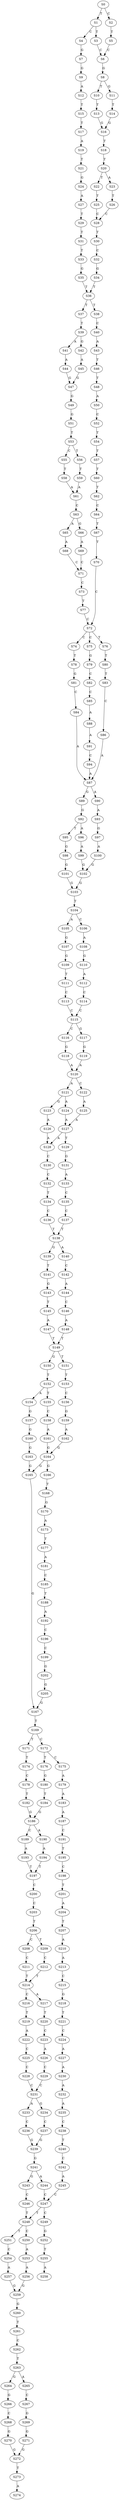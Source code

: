 strict digraph  {
	S0 -> S1 [ label = T ];
	S0 -> S2 [ label = C ];
	S1 -> S3 [ label = T ];
	S1 -> S4 [ label = C ];
	S2 -> S5 [ label = T ];
	S3 -> S6 [ label = C ];
	S4 -> S7 [ label = G ];
	S5 -> S6 [ label = C ];
	S6 -> S8 [ label = G ];
	S7 -> S9 [ label = G ];
	S8 -> S10 [ label = T ];
	S8 -> S11 [ label = G ];
	S9 -> S12 [ label = A ];
	S10 -> S13 [ label = T ];
	S11 -> S14 [ label = T ];
	S12 -> S15 [ label = T ];
	S13 -> S16 [ label = G ];
	S14 -> S16 [ label = G ];
	S15 -> S17 [ label = T ];
	S16 -> S18 [ label = T ];
	S17 -> S19 [ label = A ];
	S18 -> S20 [ label = T ];
	S19 -> S21 [ label = T ];
	S20 -> S22 [ label = T ];
	S20 -> S23 [ label = A ];
	S21 -> S24 [ label = G ];
	S22 -> S25 [ label = T ];
	S23 -> S26 [ label = T ];
	S24 -> S27 [ label = A ];
	S25 -> S28 [ label = C ];
	S26 -> S28 [ label = C ];
	S27 -> S29 [ label = T ];
	S28 -> S30 [ label = T ];
	S29 -> S31 [ label = T ];
	S30 -> S32 [ label = C ];
	S31 -> S33 [ label = T ];
	S32 -> S34 [ label = G ];
	S33 -> S35 [ label = G ];
	S34 -> S36 [ label = T ];
	S35 -> S36 [ label = T ];
	S36 -> S37 [ label = T ];
	S36 -> S38 [ label = T ];
	S37 -> S39 [ label = T ];
	S38 -> S40 [ label = C ];
	S39 -> S41 [ label = A ];
	S39 -> S42 [ label = G ];
	S40 -> S43 [ label = A ];
	S41 -> S44 [ label = A ];
	S42 -> S45 [ label = A ];
	S43 -> S46 [ label = T ];
	S44 -> S47 [ label = G ];
	S45 -> S47 [ label = G ];
	S46 -> S48 [ label = T ];
	S47 -> S49 [ label = G ];
	S48 -> S50 [ label = A ];
	S49 -> S51 [ label = G ];
	S50 -> S52 [ label = C ];
	S51 -> S53 [ label = T ];
	S52 -> S54 [ label = T ];
	S53 -> S55 [ label = C ];
	S53 -> S56 [ label = T ];
	S54 -> S57 [ label = T ];
	S55 -> S58 [ label = T ];
	S56 -> S59 [ label = T ];
	S57 -> S60 [ label = T ];
	S58 -> S61 [ label = A ];
	S59 -> S61 [ label = A ];
	S60 -> S62 [ label = T ];
	S61 -> S63 [ label = C ];
	S62 -> S64 [ label = C ];
	S63 -> S65 [ label = A ];
	S63 -> S66 [ label = G ];
	S64 -> S67 [ label = T ];
	S65 -> S68 [ label = A ];
	S66 -> S69 [ label = A ];
	S67 -> S70 [ label = T ];
	S68 -> S71 [ label = C ];
	S69 -> S71 [ label = C ];
	S70 -> S72 [ label = C ];
	S71 -> S73 [ label = C ];
	S72 -> S74 [ label = C ];
	S72 -> S75 [ label = C ];
	S72 -> S76 [ label = T ];
	S73 -> S77 [ label = T ];
	S74 -> S78 [ label = T ];
	S75 -> S79 [ label = G ];
	S76 -> S80 [ label = T ];
	S77 -> S72 [ label = C ];
	S78 -> S81 [ label = G ];
	S79 -> S82 [ label = C ];
	S80 -> S83 [ label = T ];
	S81 -> S84 [ label = C ];
	S82 -> S85 [ label = C ];
	S83 -> S86 [ label = C ];
	S84 -> S87 [ label = A ];
	S85 -> S88 [ label = A ];
	S86 -> S87 [ label = A ];
	S87 -> S89 [ label = G ];
	S87 -> S90 [ label = A ];
	S88 -> S91 [ label = A ];
	S89 -> S92 [ label = G ];
	S90 -> S93 [ label = A ];
	S91 -> S94 [ label = C ];
	S92 -> S95 [ label = T ];
	S92 -> S96 [ label = A ];
	S93 -> S97 [ label = G ];
	S94 -> S87 [ label = A ];
	S95 -> S98 [ label = G ];
	S96 -> S99 [ label = A ];
	S97 -> S100 [ label = A ];
	S98 -> S101 [ label = G ];
	S99 -> S102 [ label = G ];
	S100 -> S102 [ label = G ];
	S101 -> S103 [ label = G ];
	S102 -> S103 [ label = G ];
	S103 -> S104 [ label = T ];
	S104 -> S105 [ label = A ];
	S104 -> S106 [ label = C ];
	S105 -> S107 [ label = G ];
	S106 -> S108 [ label = A ];
	S107 -> S109 [ label = G ];
	S108 -> S110 [ label = G ];
	S109 -> S111 [ label = T ];
	S110 -> S112 [ label = A ];
	S111 -> S113 [ label = C ];
	S112 -> S114 [ label = C ];
	S113 -> S115 [ label = C ];
	S114 -> S115 [ label = C ];
	S115 -> S116 [ label = C ];
	S115 -> S117 [ label = G ];
	S116 -> S118 [ label = G ];
	S117 -> S119 [ label = G ];
	S118 -> S120 [ label = A ];
	S119 -> S120 [ label = A ];
	S120 -> S121 [ label = A ];
	S120 -> S122 [ label = C ];
	S121 -> S123 [ label = G ];
	S121 -> S124 [ label = A ];
	S122 -> S125 [ label = A ];
	S123 -> S126 [ label = A ];
	S124 -> S127 [ label = A ];
	S125 -> S127 [ label = A ];
	S126 -> S128 [ label = A ];
	S127 -> S129 [ label = T ];
	S127 -> S128 [ label = A ];
	S128 -> S130 [ label = C ];
	S129 -> S131 [ label = G ];
	S130 -> S132 [ label = C ];
	S131 -> S133 [ label = A ];
	S132 -> S134 [ label = T ];
	S133 -> S135 [ label = C ];
	S134 -> S136 [ label = C ];
	S135 -> S137 [ label = C ];
	S136 -> S138 [ label = T ];
	S137 -> S138 [ label = T ];
	S138 -> S139 [ label = G ];
	S138 -> S140 [ label = A ];
	S139 -> S141 [ label = T ];
	S140 -> S142 [ label = C ];
	S141 -> S143 [ label = G ];
	S142 -> S144 [ label = A ];
	S143 -> S145 [ label = T ];
	S144 -> S146 [ label = C ];
	S145 -> S147 [ label = A ];
	S146 -> S148 [ label = A ];
	S147 -> S149 [ label = T ];
	S148 -> S149 [ label = T ];
	S149 -> S150 [ label = G ];
	S149 -> S151 [ label = T ];
	S150 -> S152 [ label = T ];
	S151 -> S153 [ label = T ];
	S152 -> S154 [ label = A ];
	S152 -> S155 [ label = T ];
	S153 -> S156 [ label = C ];
	S154 -> S157 [ label = G ];
	S155 -> S158 [ label = C ];
	S156 -> S159 [ label = G ];
	S157 -> S160 [ label = G ];
	S158 -> S161 [ label = A ];
	S159 -> S162 [ label = A ];
	S160 -> S163 [ label = G ];
	S161 -> S164 [ label = G ];
	S162 -> S164 [ label = G ];
	S163 -> S165 [ label = G ];
	S164 -> S166 [ label = G ];
	S164 -> S165 [ label = G ];
	S165 -> S167 [ label = G ];
	S166 -> S168 [ label = T ];
	S167 -> S169 [ label = T ];
	S168 -> S170 [ label = G ];
	S169 -> S171 [ label = T ];
	S169 -> S172 [ label = C ];
	S170 -> S173 [ label = A ];
	S171 -> S174 [ label = T ];
	S172 -> S175 [ label = C ];
	S172 -> S176 [ label = T ];
	S173 -> S177 [ label = T ];
	S174 -> S178 [ label = C ];
	S175 -> S179 [ label = A ];
	S176 -> S180 [ label = G ];
	S177 -> S181 [ label = A ];
	S178 -> S182 [ label = T ];
	S179 -> S183 [ label = A ];
	S180 -> S184 [ label = T ];
	S181 -> S185 [ label = C ];
	S182 -> S186 [ label = G ];
	S183 -> S187 [ label = A ];
	S184 -> S186 [ label = G ];
	S185 -> S188 [ label = T ];
	S186 -> S189 [ label = C ];
	S186 -> S190 [ label = A ];
	S187 -> S191 [ label = C ];
	S188 -> S192 [ label = A ];
	S189 -> S193 [ label = A ];
	S190 -> S194 [ label = A ];
	S191 -> S195 [ label = T ];
	S192 -> S196 [ label = C ];
	S193 -> S197 [ label = T ];
	S194 -> S197 [ label = T ];
	S195 -> S198 [ label = C ];
	S196 -> S199 [ label = C ];
	S197 -> S200 [ label = C ];
	S198 -> S201 [ label = T ];
	S199 -> S202 [ label = G ];
	S200 -> S203 [ label = C ];
	S201 -> S204 [ label = A ];
	S202 -> S205 [ label = G ];
	S203 -> S206 [ label = T ];
	S204 -> S207 [ label = T ];
	S205 -> S167 [ label = G ];
	S206 -> S208 [ label = C ];
	S206 -> S209 [ label = T ];
	S207 -> S210 [ label = A ];
	S208 -> S211 [ label = C ];
	S209 -> S212 [ label = C ];
	S210 -> S213 [ label = A ];
	S211 -> S214 [ label = T ];
	S212 -> S214 [ label = T ];
	S213 -> S215 [ label = C ];
	S214 -> S216 [ label = C ];
	S214 -> S217 [ label = A ];
	S215 -> S218 [ label = G ];
	S216 -> S219 [ label = T ];
	S217 -> S220 [ label = T ];
	S218 -> S221 [ label = T ];
	S219 -> S222 [ label = A ];
	S220 -> S223 [ label = C ];
	S221 -> S224 [ label = C ];
	S222 -> S225 [ label = C ];
	S223 -> S226 [ label = A ];
	S224 -> S227 [ label = A ];
	S225 -> S228 [ label = C ];
	S226 -> S229 [ label = C ];
	S227 -> S230 [ label = A ];
	S228 -> S231 [ label = C ];
	S229 -> S231 [ label = C ];
	S230 -> S232 [ label = A ];
	S231 -> S233 [ label = A ];
	S231 -> S234 [ label = G ];
	S232 -> S235 [ label = A ];
	S233 -> S236 [ label = C ];
	S234 -> S237 [ label = C ];
	S235 -> S238 [ label = C ];
	S236 -> S239 [ label = G ];
	S237 -> S239 [ label = G ];
	S238 -> S240 [ label = T ];
	S239 -> S241 [ label = G ];
	S240 -> S242 [ label = C ];
	S241 -> S243 [ label = G ];
	S241 -> S244 [ label = A ];
	S242 -> S245 [ label = A ];
	S243 -> S246 [ label = C ];
	S244 -> S247 [ label = C ];
	S245 -> S247 [ label = C ];
	S246 -> S248 [ label = T ];
	S247 -> S249 [ label = C ];
	S247 -> S248 [ label = T ];
	S248 -> S250 [ label = C ];
	S248 -> S251 [ label = T ];
	S249 -> S252 [ label = G ];
	S250 -> S253 [ label = A ];
	S251 -> S254 [ label = C ];
	S252 -> S255 [ label = T ];
	S253 -> S256 [ label = A ];
	S254 -> S257 [ label = A ];
	S255 -> S258 [ label = A ];
	S256 -> S259 [ label = G ];
	S257 -> S259 [ label = G ];
	S259 -> S260 [ label = G ];
	S260 -> S261 [ label = T ];
	S261 -> S262 [ label = C ];
	S262 -> S263 [ label = T ];
	S263 -> S264 [ label = G ];
	S263 -> S265 [ label = A ];
	S264 -> S266 [ label = G ];
	S265 -> S267 [ label = C ];
	S266 -> S268 [ label = C ];
	S267 -> S269 [ label = G ];
	S268 -> S270 [ label = G ];
	S269 -> S271 [ label = G ];
	S270 -> S272 [ label = G ];
	S271 -> S272 [ label = G ];
	S272 -> S273 [ label = T ];
	S273 -> S274 [ label = A ];
}
